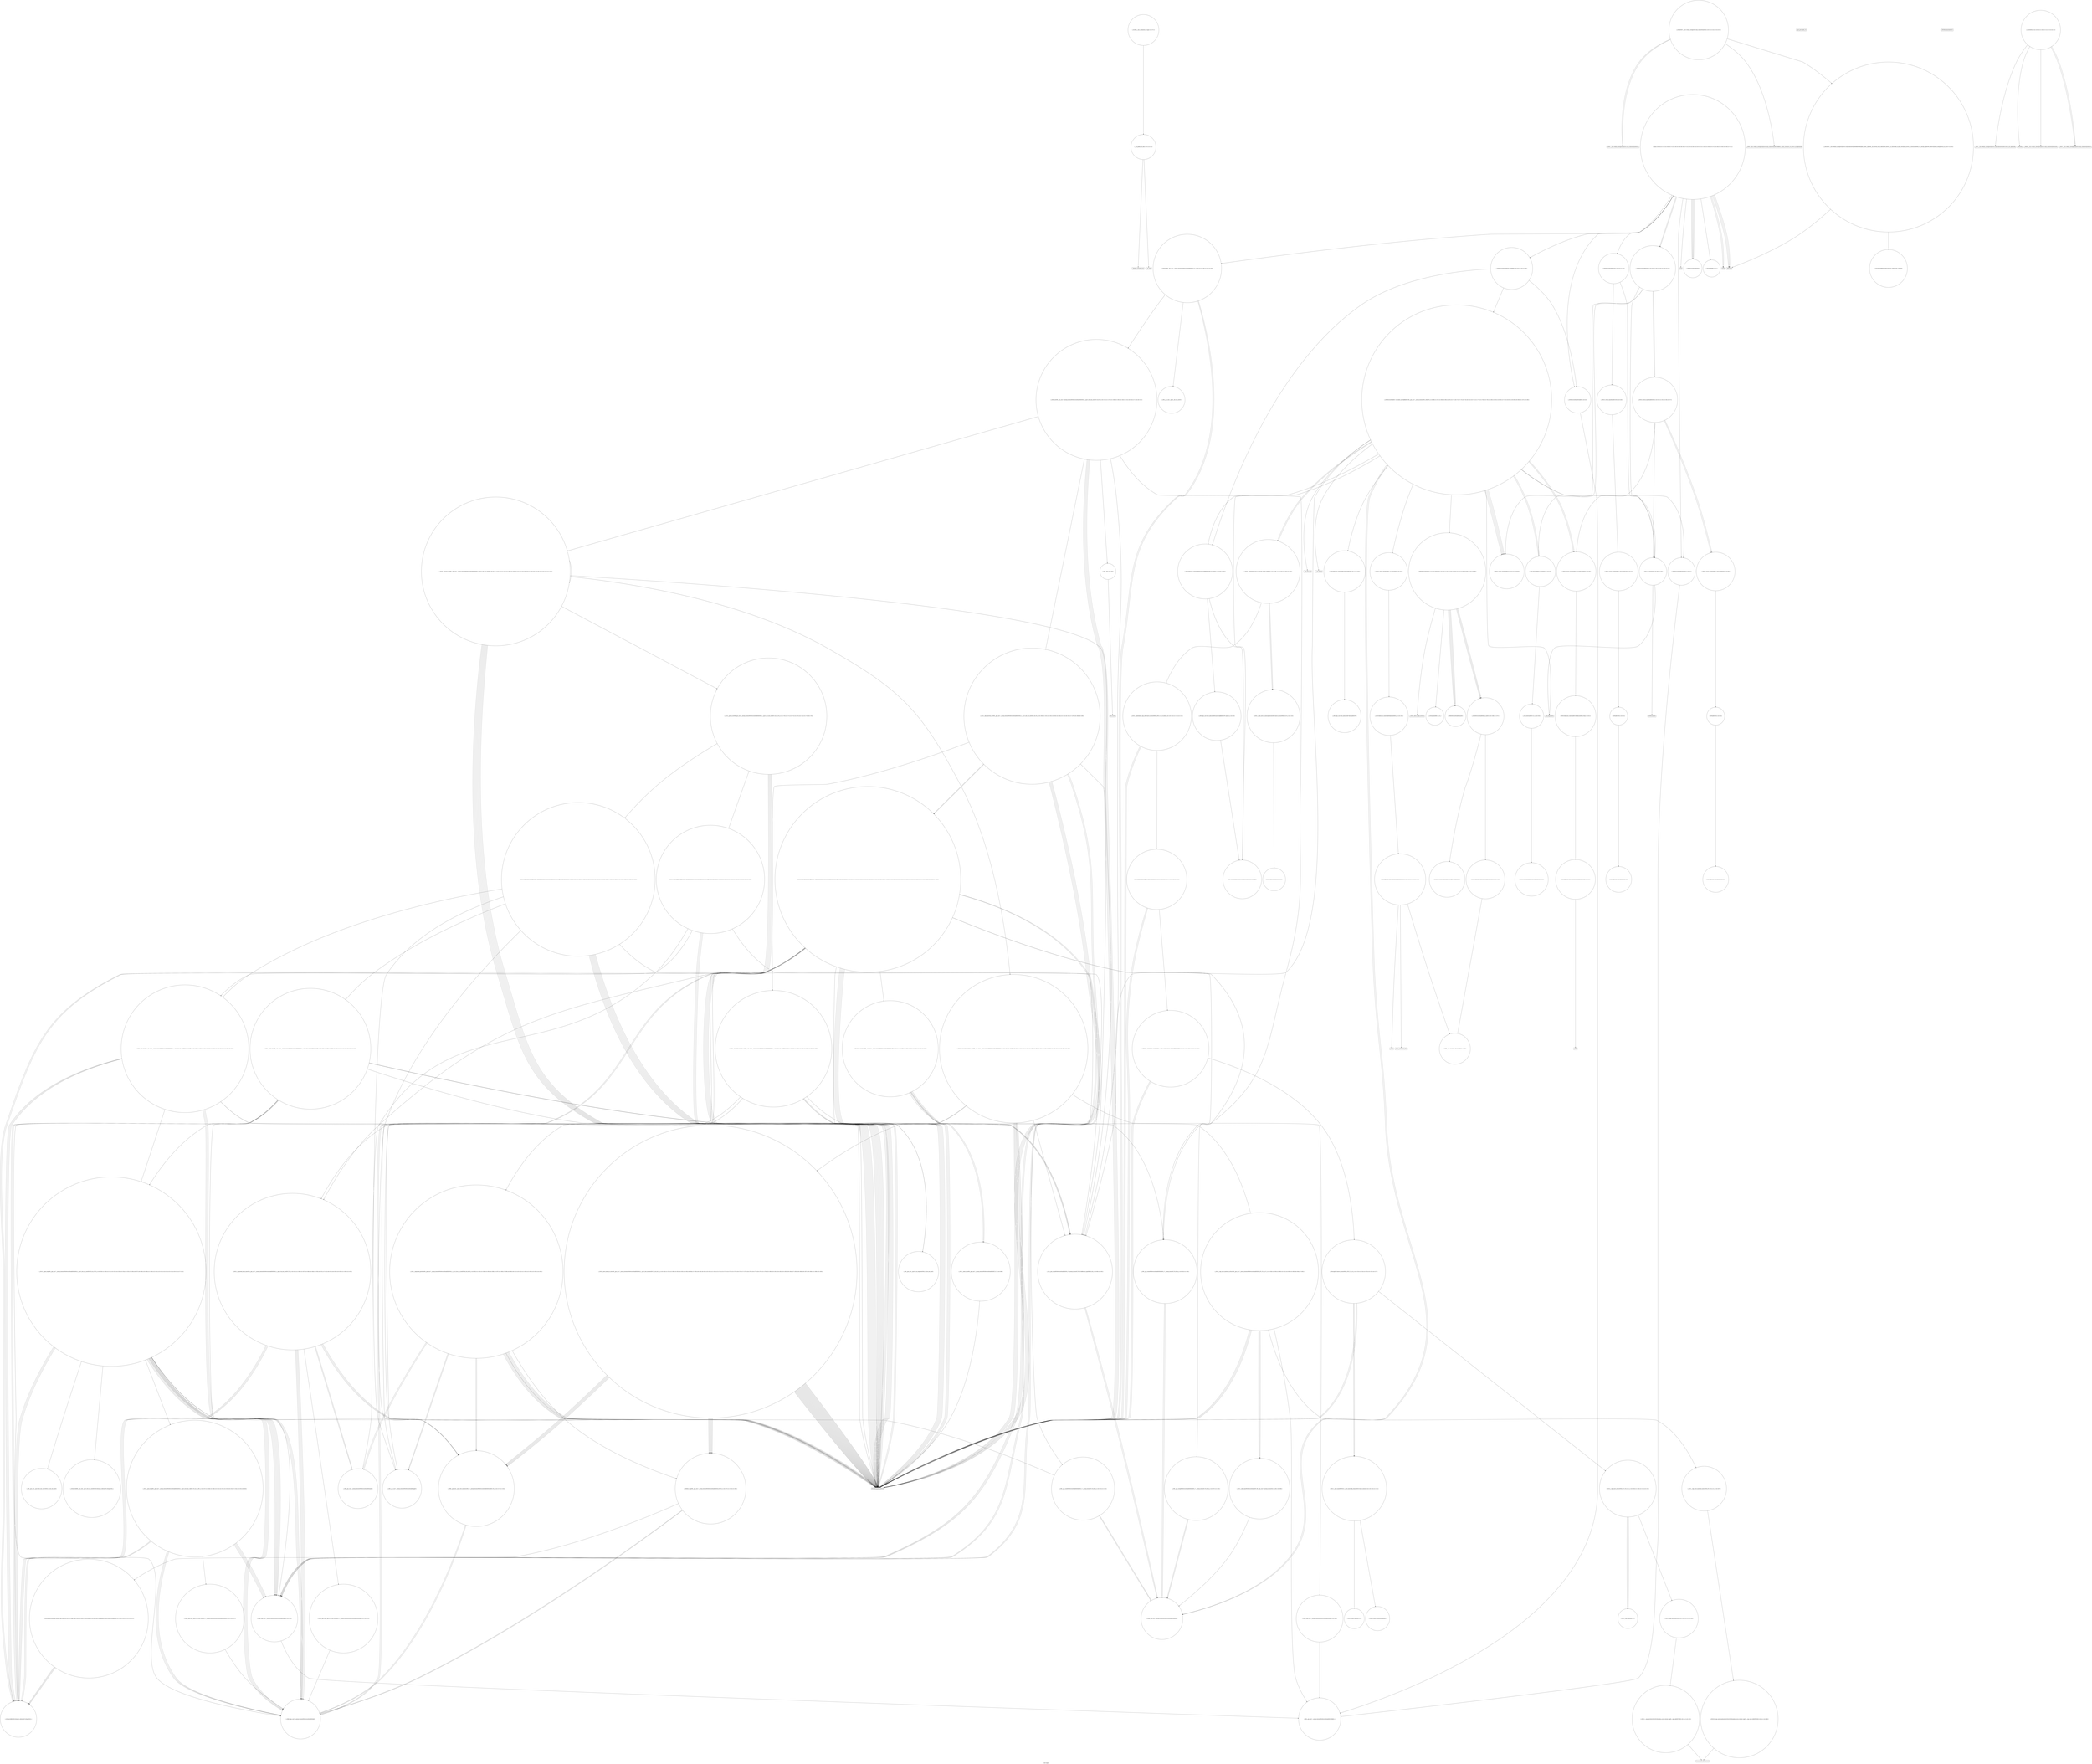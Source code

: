 digraph "Call Graph" {
	label="Call Graph";

	Node0x55b75fe30150 [shape=record,shape=circle,label="{__cxx_global_var_init|{<s0>1|<s1>2}}"];
	Node0x55b75fe30150:s0 -> Node0x55b75fe301d0[color=black];
	Node0x55b75fe30150:s1 -> Node0x55b7601ac0b0[color=black];
	Node0x55b7601afc50 [shape=record,shape=circle,label="{_ZSt4__lgl|{<s0>159}}"];
	Node0x55b7601afc50:s0 -> Node0x55b7601ae0b0[color=black];
	Node0x55b7601ac2b0 [shape=record,shape=Mrecord,label="{__gxx_personality_v0}"];
	Node0x55b7601ad7b0 [shape=record,shape=circle,label="{_ZN9__gnu_cxxltIPiSt6vectorIiSaIiEEEEbRKNS_17__normal_iteratorIT_T0_EESA_|{<s0>215|<s1>216}}"];
	Node0x55b7601ad7b0:s0 -> Node0x55b7601aea50[color=black];
	Node0x55b7601ad7b0:s1 -> Node0x55b7601aea50[color=black];
	Node0x55b7601ac630 [shape=record,shape=circle,label="{main|{<s0>14|<s1>15|<s2>16|<s3>17|<s4>18|<s5>19|<s6>20|<s7>21|<s8>22|<s9>23|<s10>24|<s11>25|<s12>26|<s13>27|<s14>28|<s15>29|<s16>30|<s17>31}}"];
	Node0x55b7601ac630:s0 -> Node0x55b7601ac6b0[color=black];
	Node0x55b7601ac630:s1 -> Node0x55b7601ac6b0[color=black];
	Node0x55b7601ac630:s2 -> Node0x55b7601ac6b0[color=black];
	Node0x55b7601ac630:s3 -> Node0x55b7601ac730[color=black];
	Node0x55b7601ac630:s4 -> Node0x55b7601ac7b0[color=black];
	Node0x55b7601ac630:s5 -> Node0x55b7601ac830[color=black];
	Node0x55b7601ac630:s6 -> Node0x55b7601acbb0[color=black];
	Node0x55b7601ac630:s7 -> Node0x55b7601ac930[color=black];
	Node0x55b7601ac630:s8 -> Node0x55b7601ac9b0[color=black];
	Node0x55b7601ac630:s9 -> Node0x55b7601ac8b0[color=black];
	Node0x55b7601ac630:s10 -> Node0x55b7601aca30[color=black];
	Node0x55b7601ac630:s11 -> Node0x55b7601aca30[color=black];
	Node0x55b7601ac630:s12 -> Node0x55b7601aca30[color=black];
	Node0x55b7601ac630:s13 -> Node0x55b7601aca30[color=black];
	Node0x55b7601ac630:s14 -> Node0x55b7601acab0[color=black];
	Node0x55b7601ac630:s15 -> Node0x55b7601acb30[color=black];
	Node0x55b7601ac630:s16 -> Node0x55b7601acb30[color=black];
	Node0x55b7601ac630:s17 -> Node0x55b7601acbb0[color=black];
	Node0x55b7601adb30 [shape=record,shape=circle,label="{_ZSt13__adjust_heapIN9__gnu_cxx17__normal_iteratorIPiSt6vectorIiSaIiEEEEliNS0_5__ops15_Iter_less_iterEEvT_T0_SA_T1_T2_|{<s0>229|<s1>230|<s2>231|<s3>232|<s4>233|<s5>234|<s6>235|<s7>236|<s8>237|<s9>238|<s10>239|<s11>240|<s12>241|<s13>242|<s14>243|<s15>244|<s16>245|<s17>246}}"];
	Node0x55b7601adb30:s0 -> Node0x55b7601ada30[color=black];
	Node0x55b7601adb30:s1 -> Node0x55b7601ada30[color=black];
	Node0x55b7601adb30:s2 -> Node0x55b7601ad830[color=black];
	Node0x55b7601adb30:s3 -> Node0x55b7601ada30[color=black];
	Node0x55b7601adb30:s4 -> Node0x55b7601adab0[color=black];
	Node0x55b7601adb30:s5 -> Node0x55b7601ad9b0[color=black];
	Node0x55b7601adb30:s6 -> Node0x55b7601ada30[color=black];
	Node0x55b7601adb30:s7 -> Node0x55b7601adab0[color=black];
	Node0x55b7601adb30:s8 -> Node0x55b7601ada30[color=black];
	Node0x55b7601adb30:s9 -> Node0x55b7601adab0[color=black];
	Node0x55b7601adb30:s10 -> Node0x55b7601ad9b0[color=black];
	Node0x55b7601adb30:s11 -> Node0x55b7601ada30[color=black];
	Node0x55b7601adb30:s12 -> Node0x55b7601adab0[color=black];
	Node0x55b7601adb30:s13 -> Node0x55b7601adbb0[color=black];
	Node0x55b7601adb30:s14 -> Node0x55b7601adc30[color=black];
	Node0x55b7601adb30:s15 -> Node0x55b7601af350[color=black];
	Node0x55b7601adb30:s16 -> Node0x55b7601ad9b0[color=black];
	Node0x55b7601adb30:s17 -> Node0x55b7601adcb0[color=black];
	Node0x55b7601ac9b0 [shape=record,shape=circle,label="{_ZNSt6vectorIiSaIiEE3endEv|{<s0>42}}"];
	Node0x55b7601ac9b0:s0 -> Node0x55b7601af9d0[color=black];
	Node0x55b7601adeb0 [shape=record,shape=circle,label="{_ZNK9__gnu_cxx17__normal_iteratorIPiSt6vectorIiSaIiEEEmiEl|{<s0>291}}"];
	Node0x55b7601adeb0:s0 -> Node0x55b7601af9d0[color=black];
	Node0x55b7601acd30 [shape=record,shape=circle,label="{__clang_call_terminate|{<s0>49|<s1>50}}"];
	Node0x55b7601acd30:s0 -> Node0x55b7601acdb0[color=black];
	Node0x55b7601acd30:s1 -> Node0x55b7601ace30[color=black];
	Node0x55b7601ae230 [shape=record,shape=circle,label="{_ZN9__gnu_cxxeqIPiSt6vectorIiSaIiEEEEbRKNS_17__normal_iteratorIT_T0_EESA_|{<s0>337|<s1>338}}"];
	Node0x55b7601ae230:s0 -> Node0x55b7601aea50[color=black];
	Node0x55b7601ae230:s1 -> Node0x55b7601aea50[color=black];
	Node0x55b7601ad0b0 [shape=record,shape=circle,label="{_ZNSt12_Vector_baseIiSaIiEE19_M_get_Tp_allocatorEv}"];
	Node0x55b7601ae5b0 [shape=record,shape=circle,label="{_ZSt12__niter_baseIPiSt6vectorIiSaIiEEET_N9__gnu_cxx17__normal_iteratorIS4_T0_EE|{<s0>368}}"];
	Node0x55b7601ae5b0:s0 -> Node0x55b7601aea50[color=black];
	Node0x55b7601ad430 [shape=record,shape=circle,label="{_ZN9__gnu_cxx13new_allocatorIiE10deallocateEPim|{<s0>62}}"];
	Node0x55b7601ad430:s0 -> Node0x55b7601ad4b0[color=black];
	Node0x55b7601ae7d0 [shape=record,shape=circle,label="{_ZSt7forwardIRKiEOT_RNSt16remove_referenceIS2_E4typeE}"];
	Node0x55b7601aeb50 [shape=record,shape=Mrecord,label="{__cxa_rethrow}"];
	Node0x55b7601aeed0 [shape=record,shape=circle,label="{_ZNKSt12_Vector_baseIiSaIiEE19_M_get_Tp_allocatorEv}"];
	Node0x55b7601af250 [shape=record,shape=circle,label="{_ZSt32__make_move_if_noexcept_iteratorIiSt13move_iteratorIPiEET0_PT_|{<s0>116}}"];
	Node0x55b7601af250:s0 -> Node0x55b7601af8d0[color=black];
	Node0x55b7601af5d0 [shape=record,shape=circle,label="{_ZSt13__copy_move_aILb1EPiS0_ET1_T0_S2_S1_|{<s0>134}}"];
	Node0x55b7601af5d0:s0 -> Node0x55b7601af6d0[color=black];
	Node0x55b7601af950 [shape=record,shape=circle,label="{_ZN9__gnu_cxx13new_allocatorIiE7destroyIiEEvPT_}"];
	Node0x55b75fe301d0 [shape=record,shape=Mrecord,label="{_ZNSt8ios_base4InitC1Ev}"];
	Node0x55b7601afcd0 [shape=record,shape=circle,label="{_ZSt22__final_insertion_sortIN9__gnu_cxx17__normal_iteratorIPiSt6vectorIiSaIiEEEENS0_5__ops15_Iter_less_iterEEvT_S9_T0_|{<s0>160|<s1>161|<s2>162|<s3>163|<s4>164|<s5>165|<s6>166|<s7>167|<s8>168|<s9>169}}"];
	Node0x55b7601afcd0:s0 -> Node0x55b7601ae8d0[color=black];
	Node0x55b7601afcd0:s1 -> Node0x55b7601af350[color=black];
	Node0x55b7601afcd0:s2 -> Node0x55b7601ada30[color=black];
	Node0x55b7601afcd0:s3 -> Node0x55b7601ae130[color=black];
	Node0x55b7601afcd0:s4 -> Node0x55b7601ada30[color=black];
	Node0x55b7601afcd0:s5 -> Node0x55b7601af350[color=black];
	Node0x55b7601afcd0:s6 -> Node0x55b7601ae1b0[color=black];
	Node0x55b7601afcd0:s7 -> Node0x55b7601af350[color=black];
	Node0x55b7601afcd0:s8 -> Node0x55b7601af350[color=black];
	Node0x55b7601afcd0:s9 -> Node0x55b7601ae130[color=black];
	Node0x55b7601ac330 [shape=record,shape=Mrecord,label="{_ZNSt7__cxx1119basic_istringstreamIcSt11char_traitsIcESaIcEED1Ev}"];
	Node0x55b7601ad830 [shape=record,shape=circle,label="{_ZNK9__gnu_cxx5__ops15_Iter_less_iterclINS_17__normal_iteratorIPiSt6vectorIiSaIiEEEES8_EEbT_T0_|{<s0>217|<s1>218}}"];
	Node0x55b7601ad830:s0 -> Node0x55b7601adab0[color=black];
	Node0x55b7601ad830:s1 -> Node0x55b7601adab0[color=black];
	Node0x55b7601ac6b0 [shape=record,shape=Mrecord,label="{_ZNSirsERi}"];
	Node0x55b7601adbb0 [shape=record,shape=circle,label="{_ZSt4moveIRN9__gnu_cxx5__ops15_Iter_less_iterEEONSt16remove_referenceIT_E4typeEOS5_}"];
	Node0x55b7601aca30 [shape=record,shape=circle,label="{_ZNSt6vectorIiSaIiEEixEm}"];
	Node0x55b7601adf30 [shape=record,shape=circle,label="{_ZSt21__unguarded_partitionIN9__gnu_cxx17__normal_iteratorIPiSt6vectorIiSaIiEEEENS0_5__ops15_Iter_less_iterEET_S9_S9_S9_T0_|{<s0>292|<s1>293|<s2>294|<s3>295|<s4>296|<s5>297|<s6>298|<s7>299|<s8>300|<s9>301|<s10>302|<s11>303|<s12>304|<s13>305|<s14>306}}"];
	Node0x55b7601adf30:s0 -> Node0x55b7601af350[color=black];
	Node0x55b7601adf30:s1 -> Node0x55b7601af350[color=black];
	Node0x55b7601adf30:s2 -> Node0x55b7601ad830[color=black];
	Node0x55b7601adf30:s3 -> Node0x55b7601ad930[color=black];
	Node0x55b7601adf30:s4 -> Node0x55b7601addb0[color=black];
	Node0x55b7601adf30:s5 -> Node0x55b7601af350[color=black];
	Node0x55b7601adf30:s6 -> Node0x55b7601af350[color=black];
	Node0x55b7601adf30:s7 -> Node0x55b7601ad830[color=black];
	Node0x55b7601adf30:s8 -> Node0x55b7601addb0[color=black];
	Node0x55b7601adf30:s9 -> Node0x55b7601ad7b0[color=black];
	Node0x55b7601adf30:s10 -> Node0x55b7601af350[color=black];
	Node0x55b7601adf30:s11 -> Node0x55b7601af350[color=black];
	Node0x55b7601adf30:s12 -> Node0x55b7601af350[color=black];
	Node0x55b7601adf30:s13 -> Node0x55b7601adfb0[color=black];
	Node0x55b7601adf30:s14 -> Node0x55b7601ad930[color=black];
	Node0x55b7601acdb0 [shape=record,shape=Mrecord,label="{__cxa_begin_catch}"];
	Node0x55b7601ae2b0 [shape=record,shape=circle,label="{_ZSt13move_backwardIN9__gnu_cxx17__normal_iteratorIPiSt6vectorIiSaIiEEEES6_ET0_T_S8_S7_|{<s0>339|<s1>340|<s2>341|<s3>342|<s4>343|<s5>344}}"];
	Node0x55b7601ae2b0:s0 -> Node0x55b7601af350[color=black];
	Node0x55b7601ae2b0:s1 -> Node0x55b7601ae4b0[color=black];
	Node0x55b7601ae2b0:s2 -> Node0x55b7601af350[color=black];
	Node0x55b7601ae2b0:s3 -> Node0x55b7601ae4b0[color=black];
	Node0x55b7601ae2b0:s4 -> Node0x55b7601af350[color=black];
	Node0x55b7601ae2b0:s5 -> Node0x55b7601ae430[color=black];
	Node0x55b7601ad130 [shape=record,shape=circle,label="{_ZNSt12_Vector_baseIiSaIiEED2Ev|{<s0>54|<s1>55|<s2>56|<s3>57}}"];
	Node0x55b7601ad130:s0 -> Node0x55b7601ad2b0[color=black];
	Node0x55b7601ad130:s1 -> Node0x55b7601ad330[color=black];
	Node0x55b7601ad130:s2 -> Node0x55b7601ad330[color=black];
	Node0x55b7601ad130:s3 -> Node0x55b7601acd30[color=black];
	Node0x55b7601ae630 [shape=record,shape=circle,label="{_ZNSt20__copy_move_backwardILb1ELb1ESt26random_access_iterator_tagE13__copy_move_bIiEEPT_PKS3_S6_S4_|{<s0>369}}"];
	Node0x55b7601ae630:s0 -> Node0x55b7601af750[color=black];
	Node0x55b7601ad4b0 [shape=record,shape=Mrecord,label="{_ZdlPv}"];
	Node0x55b7601ae850 [shape=record,shape=circle,label="{_ZNKSt6vectorIiSaIiEE12_M_check_lenEmPKc|{<s0>90|<s1>91|<s2>92|<s3>93|<s4>94|<s5>95|<s6>96|<s7>97|<s8>98}}"];
	Node0x55b7601ae850:s0 -> Node0x55b7601aec50[color=black];
	Node0x55b7601ae850:s1 -> Node0x55b7601aecd0[color=black];
	Node0x55b7601ae850:s2 -> Node0x55b7601aed50[color=black];
	Node0x55b7601ae850:s3 -> Node0x55b7601aecd0[color=black];
	Node0x55b7601ae850:s4 -> Node0x55b7601aecd0[color=black];
	Node0x55b7601ae850:s5 -> Node0x55b7601aedd0[color=black];
	Node0x55b7601ae850:s6 -> Node0x55b7601aecd0[color=black];
	Node0x55b7601ae850:s7 -> Node0x55b7601aec50[color=black];
	Node0x55b7601ae850:s8 -> Node0x55b7601aec50[color=black];
	Node0x55b7601aebd0 [shape=record,shape=Mrecord,label="{__cxa_end_catch}"];
	Node0x55b7601aef50 [shape=record,shape=circle,label="{_ZNK9__gnu_cxx13new_allocatorIiE8max_sizeEv}"];
	Node0x55b7601af2d0 [shape=record,shape=circle,label="{_ZSt18uninitialized_copyISt13move_iteratorIPiES1_ET0_T_S4_S3_|{<s0>117|<s1>118|<s2>119}}"];
	Node0x55b7601af2d0:s0 -> Node0x55b7601af350[color=black];
	Node0x55b7601af2d0:s1 -> Node0x55b7601af350[color=black];
	Node0x55b7601af2d0:s2 -> Node0x55b7601af3d0[color=black];
	Node0x55b7601af650 [shape=record,shape=circle,label="{_ZSt12__niter_baseIPiET_S1_}"];
	Node0x55b7601af9d0 [shape=record,shape=circle,label="{_ZN9__gnu_cxx17__normal_iteratorIPiSt6vectorIiSaIiEEEC2ERKS1_}"];
	Node0x55b7601ac030 [shape=record,shape=Mrecord,label="{_ZNSt8ios_base4InitD1Ev}"];
	Node0x55b7601afd50 [shape=record,shape=circle,label="{_ZSt14__partial_sortIN9__gnu_cxx17__normal_iteratorIPiSt6vectorIiSaIiEEEENS0_5__ops15_Iter_less_iterEEvT_S9_S9_T0_|{<s0>170|<s1>171|<s2>172|<s3>173|<s4>174|<s5>175|<s6>176}}"];
	Node0x55b7601afd50:s0 -> Node0x55b7601af350[color=black];
	Node0x55b7601afd50:s1 -> Node0x55b7601af350[color=black];
	Node0x55b7601afd50:s2 -> Node0x55b7601af350[color=black];
	Node0x55b7601afd50:s3 -> Node0x55b7601afe50[color=black];
	Node0x55b7601afd50:s4 -> Node0x55b7601af350[color=black];
	Node0x55b7601afd50:s5 -> Node0x55b7601af350[color=black];
	Node0x55b7601afd50:s6 -> Node0x55b7601afed0[color=black];
	Node0x55b7601ac3b0 [shape=record,shape=circle,label="{_Z5toStrB5cxx11i|{<s0>9|<s1>10|<s2>11|<s3>12|<s4>13}}"];
	Node0x55b7601ac3b0:s0 -> Node0x55b7601ac430[color=black];
	Node0x55b7601ac3b0:s1 -> Node0x55b7601ac4b0[color=black];
	Node0x55b7601ac3b0:s2 -> Node0x55b7601ac530[color=black];
	Node0x55b7601ac3b0:s3 -> Node0x55b7601ac5b0[color=black];
	Node0x55b7601ac3b0:s4 -> Node0x55b7601ac5b0[color=black];
	Node0x55b7601ad8b0 [shape=record,shape=circle,label="{_ZSt10__pop_heapIN9__gnu_cxx17__normal_iteratorIPiSt6vectorIiSaIiEEEENS0_5__ops15_Iter_less_iterEEvT_S9_S9_RT0_|{<s0>219|<s1>220|<s2>221|<s3>222|<s4>223|<s5>224|<s6>225|<s7>226|<s8>227}}"];
	Node0x55b7601ad8b0:s0 -> Node0x55b7601adab0[color=black];
	Node0x55b7601ad8b0:s1 -> Node0x55b7601ad9b0[color=black];
	Node0x55b7601ad8b0:s2 -> Node0x55b7601adab0[color=black];
	Node0x55b7601ad8b0:s3 -> Node0x55b7601ad9b0[color=black];
	Node0x55b7601ad8b0:s4 -> Node0x55b7601adab0[color=black];
	Node0x55b7601ad8b0:s5 -> Node0x55b7601af350[color=black];
	Node0x55b7601ad8b0:s6 -> Node0x55b7601ae8d0[color=black];
	Node0x55b7601ad8b0:s7 -> Node0x55b7601ad9b0[color=black];
	Node0x55b7601ad8b0:s8 -> Node0x55b7601adb30[color=black];
	Node0x55b7601ac730 [shape=record,shape=circle,label="{_ZNSt6vectorIiSaIiEEC2Ev|{<s0>32|<s1>33}}"];
	Node0x55b7601ac730:s0 -> Node0x55b7601accb0[color=black];
	Node0x55b7601ac730:s1 -> Node0x55b7601acd30[color=black];
	Node0x55b7601adc30 [shape=record,shape=circle,label="{_ZN9__gnu_cxx5__ops14_Iter_less_valC2ENS0_15_Iter_less_iterE}"];
	Node0x55b7601acab0 [shape=record,shape=circle,label="{_ZSt3minIiERKT_S2_S2_}"];
	Node0x55b7601adfb0 [shape=record,shape=circle,label="{_ZSt9iter_swapIN9__gnu_cxx17__normal_iteratorIPiSt6vectorIiSaIiEEEES6_EvT_T0_|{<s0>307|<s1>308|<s2>309}}"];
	Node0x55b7601adfb0:s0 -> Node0x55b7601adab0[color=black];
	Node0x55b7601adfb0:s1 -> Node0x55b7601adab0[color=black];
	Node0x55b7601adfb0:s2 -> Node0x55b7601ae030[color=black];
	Node0x55b7601ace30 [shape=record,shape=Mrecord,label="{_ZSt9terminatev}"];
	Node0x55b7601ae330 [shape=record,shape=circle,label="{_ZSt25__unguarded_linear_insertIN9__gnu_cxx17__normal_iteratorIPiSt6vectorIiSaIiEEEENS0_5__ops14_Val_less_iterEEvT_T0_|{<s0>345|<s1>346|<s2>347|<s3>348|<s4>349|<s5>350|<s6>351|<s7>352|<s8>353|<s9>354|<s10>355|<s11>356|<s12>357}}"];
	Node0x55b7601ae330:s0 -> Node0x55b7601adab0[color=black];
	Node0x55b7601ae330:s1 -> Node0x55b7601ad9b0[color=black];
	Node0x55b7601ae330:s2 -> Node0x55b7601af350[color=black];
	Node0x55b7601ae330:s3 -> Node0x55b7601addb0[color=black];
	Node0x55b7601ae330:s4 -> Node0x55b7601af350[color=black];
	Node0x55b7601ae330:s5 -> Node0x55b7601ae6b0[color=black];
	Node0x55b7601ae330:s6 -> Node0x55b7601adab0[color=black];
	Node0x55b7601ae330:s7 -> Node0x55b7601ad9b0[color=black];
	Node0x55b7601ae330:s8 -> Node0x55b7601adab0[color=black];
	Node0x55b7601ae330:s9 -> Node0x55b7601af350[color=black];
	Node0x55b7601ae330:s10 -> Node0x55b7601addb0[color=black];
	Node0x55b7601ae330:s11 -> Node0x55b7601ad9b0[color=black];
	Node0x55b7601ae330:s12 -> Node0x55b7601adab0[color=black];
	Node0x55b7601ad1b0 [shape=record,shape=circle,label="{_ZSt8_DestroyIPiEvT_S1_|{<s0>58}}"];
	Node0x55b7601ad1b0:s0 -> Node0x55b7601ad230[color=black];
	Node0x55b7601ae6b0 [shape=record,shape=circle,label="{_ZNK9__gnu_cxx5__ops14_Val_less_iterclIiNS_17__normal_iteratorIPiSt6vectorIiSaIiEEEEEEbRT_T0_|{<s0>370}}"];
	Node0x55b7601ae6b0:s0 -> Node0x55b7601adab0[color=black];
	Node0x55b7601ad530 [shape=record,shape=circle,label="{_ZNSaIiED2Ev|{<s0>63}}"];
	Node0x55b7601ad530:s0 -> Node0x55b7601ad5b0[color=black];
	Node0x55b7601ae8d0 [shape=record,shape=circle,label="{_ZN9__gnu_cxxmiIPiSt6vectorIiSaIiEEEENS_17__normal_iteratorIT_T0_E15difference_typeERKS8_SB_|{<s0>99|<s1>100}}"];
	Node0x55b7601ae8d0:s0 -> Node0x55b7601aea50[color=black];
	Node0x55b7601ae8d0:s1 -> Node0x55b7601aea50[color=black];
	Node0x55b7601aec50 [shape=record,shape=circle,label="{_ZNKSt6vectorIiSaIiEE8max_sizeEv|{<s0>106|<s1>107}}"];
	Node0x55b7601aec50:s0 -> Node0x55b7601aeed0[color=black];
	Node0x55b7601aec50:s1 -> Node0x55b7601aee50[color=black];
	Node0x55b7601aefd0 [shape=record,shape=circle,label="{_ZNSt16allocator_traitsISaIiEE8allocateERS0_m|{<s0>109}}"];
	Node0x55b7601aefd0:s0 -> Node0x55b7601af050[color=black];
	Node0x55b7601af350 [shape=record,shape=Mrecord,label="{llvm.memcpy.p0i8.p0i8.i64}"];
	Node0x55b7601af6d0 [shape=record,shape=circle,label="{_ZNSt11__copy_moveILb1ELb1ESt26random_access_iterator_tagE8__copy_mIiEEPT_PKS3_S6_S4_|{<s0>135}}"];
	Node0x55b7601af6d0:s0 -> Node0x55b7601af750[color=black];
	Node0x55b7601afa50 [shape=record,shape=circle,label="{_ZSt6__sortIN9__gnu_cxx17__normal_iteratorIPiSt6vectorIiSaIiEEEENS0_5__ops15_Iter_less_iterEEvT_S9_T0_|{<s0>136|<s1>137|<s2>138|<s3>139|<s4>140|<s5>141|<s6>142|<s7>143|<s8>144}}"];
	Node0x55b7601afa50:s0 -> Node0x55b7601afb50[color=black];
	Node0x55b7601afa50:s1 -> Node0x55b7601af350[color=black];
	Node0x55b7601afa50:s2 -> Node0x55b7601af350[color=black];
	Node0x55b7601afa50:s3 -> Node0x55b7601ae8d0[color=black];
	Node0x55b7601afa50:s4 -> Node0x55b7601afc50[color=black];
	Node0x55b7601afa50:s5 -> Node0x55b7601afbd0[color=black];
	Node0x55b7601afa50:s6 -> Node0x55b7601af350[color=black];
	Node0x55b7601afa50:s7 -> Node0x55b7601af350[color=black];
	Node0x55b7601afa50:s8 -> Node0x55b7601afcd0[color=black];
	Node0x55b7601ac0b0 [shape=record,shape=Mrecord,label="{__cxa_atexit}"];
	Node0x55b7601afdd0 [shape=record,shape=circle,label="{_ZSt27__unguarded_partition_pivotIN9__gnu_cxx17__normal_iteratorIPiSt6vectorIiSaIiEEEENS0_5__ops15_Iter_less_iterEET_S9_S9_T0_|{<s0>177|<s1>178|<s2>179|<s3>180|<s4>181|<s5>182|<s6>183|<s7>184|<s8>185|<s9>186|<s10>187}}"];
	Node0x55b7601afdd0:s0 -> Node0x55b7601ae8d0[color=black];
	Node0x55b7601afdd0:s1 -> Node0x55b7601ada30[color=black];
	Node0x55b7601afdd0:s2 -> Node0x55b7601af350[color=black];
	Node0x55b7601afdd0:s3 -> Node0x55b7601ada30[color=black];
	Node0x55b7601afdd0:s4 -> Node0x55b7601af350[color=black];
	Node0x55b7601afdd0:s5 -> Node0x55b7601adeb0[color=black];
	Node0x55b7601afdd0:s6 -> Node0x55b7601ade30[color=black];
	Node0x55b7601afdd0:s7 -> Node0x55b7601ada30[color=black];
	Node0x55b7601afdd0:s8 -> Node0x55b7601af350[color=black];
	Node0x55b7601afdd0:s9 -> Node0x55b7601af350[color=black];
	Node0x55b7601afdd0:s10 -> Node0x55b7601adf30[color=black];
	Node0x55b7601ac430 [shape=record,shape=Mrecord,label="{_ZNSt7__cxx1119basic_ostringstreamIcSt11char_traitsIcESaIcEEC1ESt13_Ios_Openmode}"];
	Node0x55b7601ad930 [shape=record,shape=circle,label="{_ZN9__gnu_cxx17__normal_iteratorIPiSt6vectorIiSaIiEEEppEv}"];
	Node0x55b7601ac7b0 [shape=record,shape=Mrecord,label="{scanf}"];
	Node0x55b7601adcb0 [shape=record,shape=circle,label="{_ZSt11__push_heapIN9__gnu_cxx17__normal_iteratorIPiSt6vectorIiSaIiEEEEliNS0_5__ops14_Iter_less_valEEvT_T0_SA_T1_RT2_|{<s0>247|<s1>248|<s2>249|<s3>250|<s4>251|<s5>252|<s6>253|<s7>254|<s8>255|<s9>256}}"];
	Node0x55b7601adcb0:s0 -> Node0x55b7601ada30[color=black];
	Node0x55b7601adcb0:s1 -> Node0x55b7601add30[color=black];
	Node0x55b7601adcb0:s2 -> Node0x55b7601ada30[color=black];
	Node0x55b7601adcb0:s3 -> Node0x55b7601adab0[color=black];
	Node0x55b7601adcb0:s4 -> Node0x55b7601ad9b0[color=black];
	Node0x55b7601adcb0:s5 -> Node0x55b7601ada30[color=black];
	Node0x55b7601adcb0:s6 -> Node0x55b7601adab0[color=black];
	Node0x55b7601adcb0:s7 -> Node0x55b7601ad9b0[color=black];
	Node0x55b7601adcb0:s8 -> Node0x55b7601ada30[color=black];
	Node0x55b7601adcb0:s9 -> Node0x55b7601adab0[color=black];
	Node0x55b7601acb30 [shape=record,shape=Mrecord,label="{printf}"];
	Node0x55b7601ae030 [shape=record,shape=circle,label="{_ZSt4swapIiENSt9enable_ifIXsr6__and_ISt6__not_ISt15__is_tuple_likeIT_EESt21is_move_constructibleIS3_ESt18is_move_assignableIS3_EEE5valueEvE4typeERS3_SC_|{<s0>310|<s1>311|<s2>312}}"];
	Node0x55b7601ae030:s0 -> Node0x55b7601ad9b0[color=black];
	Node0x55b7601ae030:s1 -> Node0x55b7601ad9b0[color=black];
	Node0x55b7601ae030:s2 -> Node0x55b7601ad9b0[color=black];
	Node0x55b7601aceb0 [shape=record,shape=circle,label="{_ZNSt12_Vector_baseIiSaIiEE12_Vector_implC2Ev|{<s0>51}}"];
	Node0x55b7601aceb0:s0 -> Node0x55b7601acf30[color=black];
	Node0x55b7601ae3b0 [shape=record,shape=circle,label="{_ZN9__gnu_cxx5__ops15__val_comp_iterENS0_15_Iter_less_iterE}"];
	Node0x55b7601ad230 [shape=record,shape=circle,label="{_ZNSt12_Destroy_auxILb1EE9__destroyIPiEEvT_S3_}"];
	Node0x55b7601b1f70 [shape=record,shape=circle,label="{_GLOBAL__sub_I_imbanoob_0_0.cpp|{<s0>371}}"];
	Node0x55b7601b1f70:s0 -> Node0x55b75fe30150[color=black];
	Node0x55b7601ad5b0 [shape=record,shape=circle,label="{_ZN9__gnu_cxx13new_allocatorIiED2Ev}"];
	Node0x55b7601ae950 [shape=record,shape=circle,label="{_ZNSt12_Vector_baseIiSaIiEE11_M_allocateEm|{<s0>101}}"];
	Node0x55b7601ae950:s0 -> Node0x55b7601aefd0[color=black];
	Node0x55b7601aecd0 [shape=record,shape=circle,label="{_ZNKSt6vectorIiSaIiEE4sizeEv}"];
	Node0x55b7601af050 [shape=record,shape=circle,label="{_ZN9__gnu_cxx13new_allocatorIiE8allocateEmPKv|{<s0>110|<s1>111|<s2>112}}"];
	Node0x55b7601af050:s0 -> Node0x55b7601aef50[color=black];
	Node0x55b7601af050:s1 -> Node0x55b7601af0d0[color=black];
	Node0x55b7601af050:s2 -> Node0x55b7601af150[color=black];
	Node0x55b7601af3d0 [shape=record,shape=circle,label="{_ZNSt20__uninitialized_copyILb1EE13__uninit_copyISt13move_iteratorIPiES3_EET0_T_S6_S5_|{<s0>120|<s1>121|<s2>122}}"];
	Node0x55b7601af3d0:s0 -> Node0x55b7601af350[color=black];
	Node0x55b7601af3d0:s1 -> Node0x55b7601af350[color=black];
	Node0x55b7601af3d0:s2 -> Node0x55b7601af450[color=black];
	Node0x55b7601af750 [shape=record,shape=Mrecord,label="{llvm.memmove.p0i8.p0i8.i64}"];
	Node0x55b7601afad0 [shape=record,shape=circle,label="{_ZN9__gnu_cxx5__ops16__iter_less_iterEv}"];
	Node0x55b7601ac130 [shape=record,shape=circle,label="{_Z5toIntNSt7__cxx1112basic_stringIcSt11char_traitsIcESaIcEEE|{<s0>3|<s1>4|<s2>5|<s3>6}}"];
	Node0x55b7601ac130:s0 -> Node0x55b7601ac230[color=black];
	Node0x55b7601ac130:s1 -> Node0x55b7601ac1b0[color=black];
	Node0x55b7601ac130:s2 -> Node0x55b7601ac330[color=black];
	Node0x55b7601ac130:s3 -> Node0x55b7601ac330[color=black];
	Node0x55b7601afe50 [shape=record,shape=circle,label="{_ZSt13__heap_selectIN9__gnu_cxx17__normal_iteratorIPiSt6vectorIiSaIiEEEENS0_5__ops15_Iter_less_iterEEvT_S9_S9_T0_|{<s0>188|<s1>189|<s2>190|<s3>191|<s4>192|<s5>193|<s6>194|<s7>195|<s8>196|<s9>197|<s10>198|<s11>199|<s12>200}}"];
	Node0x55b7601afe50:s0 -> Node0x55b7601af350[color=black];
	Node0x55b7601afe50:s1 -> Node0x55b7601af350[color=black];
	Node0x55b7601afe50:s2 -> Node0x55b7601ad730[color=black];
	Node0x55b7601afe50:s3 -> Node0x55b7601af350[color=black];
	Node0x55b7601afe50:s4 -> Node0x55b7601ad7b0[color=black];
	Node0x55b7601afe50:s5 -> Node0x55b7601af350[color=black];
	Node0x55b7601afe50:s6 -> Node0x55b7601af350[color=black];
	Node0x55b7601afe50:s7 -> Node0x55b7601ad830[color=black];
	Node0x55b7601afe50:s8 -> Node0x55b7601af350[color=black];
	Node0x55b7601afe50:s9 -> Node0x55b7601af350[color=black];
	Node0x55b7601afe50:s10 -> Node0x55b7601af350[color=black];
	Node0x55b7601afe50:s11 -> Node0x55b7601ad8b0[color=black];
	Node0x55b7601afe50:s12 -> Node0x55b7601ad930[color=black];
	Node0x55b7601ac4b0 [shape=record,shape=Mrecord,label="{_ZNSolsEi}"];
	Node0x55b7601ad9b0 [shape=record,shape=circle,label="{_ZSt4moveIRiEONSt16remove_referenceIT_E4typeEOS2_}"];
	Node0x55b7601ac830 [shape=record,shape=circle,label="{_ZNSt6vectorIiSaIiEE9push_backERKi|{<s0>34|<s1>35|<s2>36}}"];
	Node0x55b7601ac830:s0 -> Node0x55b7601ad630[color=black];
	Node0x55b7601ac830:s1 -> Node0x55b7601ac9b0[color=black];
	Node0x55b7601ac830:s2 -> Node0x55b7601ad6b0[color=black];
	Node0x55b7601add30 [shape=record,shape=circle,label="{_ZNK9__gnu_cxx5__ops14_Iter_less_valclINS_17__normal_iteratorIPiSt6vectorIiSaIiEEEEiEEbT_RT0_|{<s0>257}}"];
	Node0x55b7601add30:s0 -> Node0x55b7601adab0[color=black];
	Node0x55b7601acbb0 [shape=record,shape=circle,label="{_ZNSt6vectorIiSaIiEED2Ev|{<s0>43|<s1>44|<s2>45|<s3>46|<s4>47}}"];
	Node0x55b7601acbb0:s0 -> Node0x55b7601ad0b0[color=black];
	Node0x55b7601acbb0:s1 -> Node0x55b7601ad030[color=black];
	Node0x55b7601acbb0:s2 -> Node0x55b7601ad130[color=black];
	Node0x55b7601acbb0:s3 -> Node0x55b7601ad130[color=black];
	Node0x55b7601acbb0:s4 -> Node0x55b7601acd30[color=black];
	Node0x55b7601ae0b0 [shape=record,shape=Mrecord,label="{llvm.ctlz.i64}"];
	Node0x55b7601acf30 [shape=record,shape=circle,label="{_ZNSaIiEC2Ev|{<s0>52}}"];
	Node0x55b7601acf30:s0 -> Node0x55b7601acfb0[color=black];
	Node0x55b7601ae430 [shape=record,shape=circle,label="{_ZSt23__copy_move_backward_a2ILb1EN9__gnu_cxx17__normal_iteratorIPiSt6vectorIiSaIiEEEES6_ET1_T0_S8_S7_|{<s0>358|<s1>359|<s2>360|<s3>361|<s4>362|<s5>363|<s6>364|<s7>365}}"];
	Node0x55b7601ae430:s0 -> Node0x55b7601af350[color=black];
	Node0x55b7601ae430:s1 -> Node0x55b7601ae5b0[color=black];
	Node0x55b7601ae430:s2 -> Node0x55b7601af350[color=black];
	Node0x55b7601ae430:s3 -> Node0x55b7601ae5b0[color=black];
	Node0x55b7601ae430:s4 -> Node0x55b7601af350[color=black];
	Node0x55b7601ae430:s5 -> Node0x55b7601ae5b0[color=black];
	Node0x55b7601ae430:s6 -> Node0x55b7601ae530[color=black];
	Node0x55b7601ae430:s7 -> Node0x55b7601af9d0[color=black];
	Node0x55b7601ad2b0 [shape=record,shape=circle,label="{_ZNSt12_Vector_baseIiSaIiEE13_M_deallocateEPim|{<s0>59}}"];
	Node0x55b7601ad2b0:s0 -> Node0x55b7601ad3b0[color=black];
	Node0x55b7601ad630 [shape=record,shape=circle,label="{_ZNSt16allocator_traitsISaIiEE9constructIiJRKiEEEvRS0_PT_DpOT0_|{<s0>64|<s1>65}}"];
	Node0x55b7601ad630:s0 -> Node0x55b7601ae7d0[color=black];
	Node0x55b7601ad630:s1 -> Node0x55b7601ae750[color=black];
	Node0x55b7601ae9d0 [shape=record,shape=circle,label="{_ZSt34__uninitialized_move_if_noexcept_aIPiS0_SaIiEET0_T_S3_S2_RT1_|{<s0>102|<s1>103|<s2>104}}"];
	Node0x55b7601ae9d0:s0 -> Node0x55b7601af250[color=black];
	Node0x55b7601ae9d0:s1 -> Node0x55b7601af250[color=black];
	Node0x55b7601ae9d0:s2 -> Node0x55b7601af1d0[color=black];
	Node0x55b7601aed50 [shape=record,shape=Mrecord,label="{_ZSt20__throw_length_errorPKc}"];
	Node0x55b7601af0d0 [shape=record,shape=Mrecord,label="{_ZSt17__throw_bad_allocv}"];
	Node0x55b7601af450 [shape=record,shape=circle,label="{_ZSt4copyISt13move_iteratorIPiES1_ET0_T_S4_S3_|{<s0>123|<s1>124|<s2>125|<s3>126|<s4>127}}"];
	Node0x55b7601af450:s0 -> Node0x55b7601af350[color=black];
	Node0x55b7601af450:s1 -> Node0x55b7601af550[color=black];
	Node0x55b7601af450:s2 -> Node0x55b7601af350[color=black];
	Node0x55b7601af450:s3 -> Node0x55b7601af550[color=black];
	Node0x55b7601af450:s4 -> Node0x55b7601af4d0[color=black];
	Node0x55b7601af7d0 [shape=record,shape=circle,label="{_ZSt12__miter_baseIPiET_S1_}"];
	Node0x55b7601afb50 [shape=record,shape=circle,label="{_ZN9__gnu_cxxneIPiSt6vectorIiSaIiEEEEbRKNS_17__normal_iteratorIT_T0_EESA_|{<s0>145|<s1>146}}"];
	Node0x55b7601afb50:s0 -> Node0x55b7601aea50[color=black];
	Node0x55b7601afb50:s1 -> Node0x55b7601aea50[color=black];
	Node0x55b7601ac1b0 [shape=record,shape=circle,label="{_ZStrsINSt7__cxx1119basic_istringstreamIcSt11char_traitsIcESaIcEEERiENSt9enable_ifIXsr6__and_ISt6__not_ISt19is_lvalue_referenceIT_EESt33__is_convertible_to_basic_istreamISA_ESt16__is_extractableINSE_14__istream_typeEOT0_vEEE5valueESG_E4typeEOSA_SI_|{<s0>7|<s1>8}}"];
	Node0x55b7601ac1b0:s0 -> Node0x55b7601acc30[color=black];
	Node0x55b7601ac1b0:s1 -> Node0x55b7601ac6b0[color=black];
	Node0x55b7601afed0 [shape=record,shape=circle,label="{_ZSt11__sort_heapIN9__gnu_cxx17__normal_iteratorIPiSt6vectorIiSaIiEEEENS0_5__ops15_Iter_less_iterEEvT_S9_RT0_|{<s0>201|<s1>202|<s2>203|<s3>204|<s4>205|<s5>206}}"];
	Node0x55b7601afed0:s0 -> Node0x55b7601ae8d0[color=black];
	Node0x55b7601afed0:s1 -> Node0x55b7601addb0[color=black];
	Node0x55b7601afed0:s2 -> Node0x55b7601af350[color=black];
	Node0x55b7601afed0:s3 -> Node0x55b7601af350[color=black];
	Node0x55b7601afed0:s4 -> Node0x55b7601af350[color=black];
	Node0x55b7601afed0:s5 -> Node0x55b7601ad8b0[color=black];
	Node0x55b7601ac530 [shape=record,shape=Mrecord,label="{_ZNKSt7__cxx1119basic_ostringstreamIcSt11char_traitsIcESaIcEE3strEv}"];
	Node0x55b7601ada30 [shape=record,shape=circle,label="{_ZNK9__gnu_cxx17__normal_iteratorIPiSt6vectorIiSaIiEEEplEl|{<s0>228}}"];
	Node0x55b7601ada30:s0 -> Node0x55b7601af9d0[color=black];
	Node0x55b7601ac8b0 [shape=record,shape=circle,label="{_ZSt4sortIN9__gnu_cxx17__normal_iteratorIPiSt6vectorIiSaIiEEEEEvT_S7_|{<s0>37|<s1>38|<s2>39|<s3>40}}"];
	Node0x55b7601ac8b0:s0 -> Node0x55b7601af350[color=black];
	Node0x55b7601ac8b0:s1 -> Node0x55b7601af350[color=black];
	Node0x55b7601ac8b0:s2 -> Node0x55b7601afad0[color=black];
	Node0x55b7601ac8b0:s3 -> Node0x55b7601afa50[color=black];
	Node0x55b7601addb0 [shape=record,shape=circle,label="{_ZN9__gnu_cxx17__normal_iteratorIPiSt6vectorIiSaIiEEEmmEv}"];
	Node0x55b7601acc30 [shape=record,shape=circle,label="{_ZSt7forwardIRiEOT_RNSt16remove_referenceIS1_E4typeE}"];
	Node0x55b7601ae130 [shape=record,shape=circle,label="{_ZSt16__insertion_sortIN9__gnu_cxx17__normal_iteratorIPiSt6vectorIiSaIiEEEENS0_5__ops15_Iter_less_iterEEvT_S9_T0_|{<s0>313|<s1>314|<s2>315|<s3>316|<s4>317|<s5>318|<s6>319|<s7>320|<s8>321|<s9>322|<s10>323|<s11>324|<s12>325|<s13>326|<s14>327|<s15>328|<s16>329|<s17>330}}"];
	Node0x55b7601ae130:s0 -> Node0x55b7601ae230[color=black];
	Node0x55b7601ae130:s1 -> Node0x55b7601ada30[color=black];
	Node0x55b7601ae130:s2 -> Node0x55b7601afb50[color=black];
	Node0x55b7601ae130:s3 -> Node0x55b7601af350[color=black];
	Node0x55b7601ae130:s4 -> Node0x55b7601af350[color=black];
	Node0x55b7601ae130:s5 -> Node0x55b7601ad830[color=black];
	Node0x55b7601ae130:s6 -> Node0x55b7601adab0[color=black];
	Node0x55b7601ae130:s7 -> Node0x55b7601ad9b0[color=black];
	Node0x55b7601ae130:s8 -> Node0x55b7601af350[color=black];
	Node0x55b7601ae130:s9 -> Node0x55b7601af350[color=black];
	Node0x55b7601ae130:s10 -> Node0x55b7601ada30[color=black];
	Node0x55b7601ae130:s11 -> Node0x55b7601ae2b0[color=black];
	Node0x55b7601ae130:s12 -> Node0x55b7601ad9b0[color=black];
	Node0x55b7601ae130:s13 -> Node0x55b7601adab0[color=black];
	Node0x55b7601ae130:s14 -> Node0x55b7601af350[color=black];
	Node0x55b7601ae130:s15 -> Node0x55b7601ae3b0[color=black];
	Node0x55b7601ae130:s16 -> Node0x55b7601ae330[color=black];
	Node0x55b7601ae130:s17 -> Node0x55b7601ad930[color=black];
	Node0x55b7601acfb0 [shape=record,shape=circle,label="{_ZN9__gnu_cxx13new_allocatorIiEC2Ev}"];
	Node0x55b7601ae4b0 [shape=record,shape=circle,label="{_ZSt12__miter_baseIN9__gnu_cxx17__normal_iteratorIPiSt6vectorIiSaIiEEEEET_S7_|{<s0>366}}"];
	Node0x55b7601ae4b0:s0 -> Node0x55b7601af350[color=black];
	Node0x55b7601ad330 [shape=record,shape=circle,label="{_ZNSt12_Vector_baseIiSaIiEE12_Vector_implD2Ev|{<s0>60}}"];
	Node0x55b7601ad330:s0 -> Node0x55b7601ad530[color=black];
	Node0x55b7601ad6b0 [shape=record,shape=circle,label="{_ZNSt6vectorIiSaIiEE17_M_realloc_insertIJRKiEEEvN9__gnu_cxx17__normal_iteratorIPiS1_EEDpOT_|{<s0>66|<s1>67|<s2>68|<s3>69|<s4>70|<s5>71|<s6>72|<s7>73|<s8>74|<s9>75|<s10>76|<s11>77|<s12>78|<s13>79|<s14>80|<s15>81|<s16>82|<s17>83|<s18>84|<s19>85|<s20>86|<s21>87|<s22>88}}"];
	Node0x55b7601ad6b0:s0 -> Node0x55b7601ae850[color=black];
	Node0x55b7601ad6b0:s1 -> Node0x55b7601ac930[color=black];
	Node0x55b7601ad6b0:s2 -> Node0x55b7601ae8d0[color=black];
	Node0x55b7601ad6b0:s3 -> Node0x55b7601ae950[color=black];
	Node0x55b7601ad6b0:s4 -> Node0x55b7601ae7d0[color=black];
	Node0x55b7601ad6b0:s5 -> Node0x55b7601ad630[color=black];
	Node0x55b7601ad6b0:s6 -> Node0x55b7601aea50[color=black];
	Node0x55b7601ad6b0:s7 -> Node0x55b7601ad0b0[color=black];
	Node0x55b7601ad6b0:s8 -> Node0x55b7601ae9d0[color=black];
	Node0x55b7601ad6b0:s9 -> Node0x55b7601aea50[color=black];
	Node0x55b7601ad6b0:s10 -> Node0x55b7601ad0b0[color=black];
	Node0x55b7601ad6b0:s11 -> Node0x55b7601ae9d0[color=black];
	Node0x55b7601ad6b0:s12 -> Node0x55b7601acdb0[color=black];
	Node0x55b7601ad6b0:s13 -> Node0x55b7601aead0[color=black];
	Node0x55b7601ad6b0:s14 -> Node0x55b7601aebd0[color=black];
	Node0x55b7601ad6b0:s15 -> Node0x55b7601ad0b0[color=black];
	Node0x55b7601ad6b0:s16 -> Node0x55b7601ad030[color=black];
	Node0x55b7601ad6b0:s17 -> Node0x55b7601ad2b0[color=black];
	Node0x55b7601ad6b0:s18 -> Node0x55b7601aeb50[color=black];
	Node0x55b7601ad6b0:s19 -> Node0x55b7601ad0b0[color=black];
	Node0x55b7601ad6b0:s20 -> Node0x55b7601ad030[color=black];
	Node0x55b7601ad6b0:s21 -> Node0x55b7601ad2b0[color=black];
	Node0x55b7601ad6b0:s22 -> Node0x55b7601acd30[color=black];
	Node0x55b7601aea50 [shape=record,shape=circle,label="{_ZNK9__gnu_cxx17__normal_iteratorIPiSt6vectorIiSaIiEEE4baseEv}"];
	Node0x55b7601aedd0 [shape=record,shape=circle,label="{_ZSt3maxImERKT_S2_S2_}"];
	Node0x55b7601af150 [shape=record,shape=Mrecord,label="{_Znwm}"];
	Node0x55b7601af4d0 [shape=record,shape=circle,label="{_ZSt14__copy_move_a2ILb1EPiS0_ET1_T0_S2_S1_|{<s0>128|<s1>129|<s2>130|<s3>131}}"];
	Node0x55b7601af4d0:s0 -> Node0x55b7601af650[color=black];
	Node0x55b7601af4d0:s1 -> Node0x55b7601af650[color=black];
	Node0x55b7601af4d0:s2 -> Node0x55b7601af650[color=black];
	Node0x55b7601af4d0:s3 -> Node0x55b7601af5d0[color=black];
	Node0x55b7601af850 [shape=record,shape=circle,label="{_ZNKSt13move_iteratorIPiE4baseEv}"];
	Node0x55b7601afbd0 [shape=record,shape=circle,label="{_ZSt16__introsort_loopIN9__gnu_cxx17__normal_iteratorIPiSt6vectorIiSaIiEEEElNS0_5__ops15_Iter_less_iterEEvT_S9_T0_T1_|{<s0>147|<s1>148|<s2>149|<s3>150|<s4>151|<s5>152|<s6>153|<s7>154|<s8>155|<s9>156|<s10>157|<s11>158}}"];
	Node0x55b7601afbd0:s0 -> Node0x55b7601ae8d0[color=black];
	Node0x55b7601afbd0:s1 -> Node0x55b7601af350[color=black];
	Node0x55b7601afbd0:s2 -> Node0x55b7601af350[color=black];
	Node0x55b7601afbd0:s3 -> Node0x55b7601af350[color=black];
	Node0x55b7601afbd0:s4 -> Node0x55b7601afd50[color=black];
	Node0x55b7601afbd0:s5 -> Node0x55b7601af350[color=black];
	Node0x55b7601afbd0:s6 -> Node0x55b7601af350[color=black];
	Node0x55b7601afbd0:s7 -> Node0x55b7601afdd0[color=black];
	Node0x55b7601afbd0:s8 -> Node0x55b7601af350[color=black];
	Node0x55b7601afbd0:s9 -> Node0x55b7601af350[color=black];
	Node0x55b7601afbd0:s10 -> Node0x55b7601afbd0[color=black];
	Node0x55b7601afbd0:s11 -> Node0x55b7601af350[color=black];
	Node0x55b7601ac230 [shape=record,shape=Mrecord,label="{_ZNSt7__cxx1119basic_istringstreamIcSt11char_traitsIcESaIcEEC1ERKNS_12basic_stringIcS2_S3_EESt13_Ios_Openmode}"];
	Node0x55b7601ad730 [shape=record,shape=circle,label="{_ZSt11__make_heapIN9__gnu_cxx17__normal_iteratorIPiSt6vectorIiSaIiEEEENS0_5__ops15_Iter_less_iterEEvT_S9_RT0_|{<s0>207|<s1>208|<s2>209|<s3>210|<s4>211|<s5>212|<s6>213|<s7>214}}"];
	Node0x55b7601ad730:s0 -> Node0x55b7601ae8d0[color=black];
	Node0x55b7601ad730:s1 -> Node0x55b7601ae8d0[color=black];
	Node0x55b7601ad730:s2 -> Node0x55b7601ada30[color=black];
	Node0x55b7601ad730:s3 -> Node0x55b7601adab0[color=black];
	Node0x55b7601ad730:s4 -> Node0x55b7601ad9b0[color=black];
	Node0x55b7601ad730:s5 -> Node0x55b7601af350[color=black];
	Node0x55b7601ad730:s6 -> Node0x55b7601ad9b0[color=black];
	Node0x55b7601ad730:s7 -> Node0x55b7601adb30[color=black];
	Node0x55b7601ac5b0 [shape=record,shape=Mrecord,label="{_ZNSt7__cxx1119basic_ostringstreamIcSt11char_traitsIcESaIcEED1Ev}"];
	Node0x55b7601adab0 [shape=record,shape=circle,label="{_ZNK9__gnu_cxx17__normal_iteratorIPiSt6vectorIiSaIiEEEdeEv}"];
	Node0x55b7601ac930 [shape=record,shape=circle,label="{_ZNSt6vectorIiSaIiEE5beginEv|{<s0>41}}"];
	Node0x55b7601ac930:s0 -> Node0x55b7601af9d0[color=black];
	Node0x55b7601ade30 [shape=record,shape=circle,label="{_ZSt22__move_median_to_firstIN9__gnu_cxx17__normal_iteratorIPiSt6vectorIiSaIiEEEENS0_5__ops15_Iter_less_iterEEvT_S9_S9_S9_T0_|{<s0>258|<s1>259|<s2>260|<s3>261|<s4>262|<s5>263|<s6>264|<s7>265|<s8>266|<s9>267|<s10>268|<s11>269|<s12>270|<s13>271|<s14>272|<s15>273|<s16>274|<s17>275|<s18>276|<s19>277|<s20>278|<s21>279|<s22>280|<s23>281|<s24>282|<s25>283|<s26>284|<s27>285|<s28>286|<s29>287|<s30>288|<s31>289|<s32>290}}"];
	Node0x55b7601ade30:s0 -> Node0x55b7601af350[color=black];
	Node0x55b7601ade30:s1 -> Node0x55b7601af350[color=black];
	Node0x55b7601ade30:s2 -> Node0x55b7601ad830[color=black];
	Node0x55b7601ade30:s3 -> Node0x55b7601af350[color=black];
	Node0x55b7601ade30:s4 -> Node0x55b7601af350[color=black];
	Node0x55b7601ade30:s5 -> Node0x55b7601ad830[color=black];
	Node0x55b7601ade30:s6 -> Node0x55b7601af350[color=black];
	Node0x55b7601ade30:s7 -> Node0x55b7601af350[color=black];
	Node0x55b7601ade30:s8 -> Node0x55b7601adfb0[color=black];
	Node0x55b7601ade30:s9 -> Node0x55b7601af350[color=black];
	Node0x55b7601ade30:s10 -> Node0x55b7601af350[color=black];
	Node0x55b7601ade30:s11 -> Node0x55b7601ad830[color=black];
	Node0x55b7601ade30:s12 -> Node0x55b7601af350[color=black];
	Node0x55b7601ade30:s13 -> Node0x55b7601af350[color=black];
	Node0x55b7601ade30:s14 -> Node0x55b7601adfb0[color=black];
	Node0x55b7601ade30:s15 -> Node0x55b7601af350[color=black];
	Node0x55b7601ade30:s16 -> Node0x55b7601af350[color=black];
	Node0x55b7601ade30:s17 -> Node0x55b7601adfb0[color=black];
	Node0x55b7601ade30:s18 -> Node0x55b7601af350[color=black];
	Node0x55b7601ade30:s19 -> Node0x55b7601af350[color=black];
	Node0x55b7601ade30:s20 -> Node0x55b7601ad830[color=black];
	Node0x55b7601ade30:s21 -> Node0x55b7601af350[color=black];
	Node0x55b7601ade30:s22 -> Node0x55b7601af350[color=black];
	Node0x55b7601ade30:s23 -> Node0x55b7601adfb0[color=black];
	Node0x55b7601ade30:s24 -> Node0x55b7601af350[color=black];
	Node0x55b7601ade30:s25 -> Node0x55b7601af350[color=black];
	Node0x55b7601ade30:s26 -> Node0x55b7601ad830[color=black];
	Node0x55b7601ade30:s27 -> Node0x55b7601af350[color=black];
	Node0x55b7601ade30:s28 -> Node0x55b7601af350[color=black];
	Node0x55b7601ade30:s29 -> Node0x55b7601adfb0[color=black];
	Node0x55b7601ade30:s30 -> Node0x55b7601af350[color=black];
	Node0x55b7601ade30:s31 -> Node0x55b7601af350[color=black];
	Node0x55b7601ade30:s32 -> Node0x55b7601adfb0[color=black];
	Node0x55b7601accb0 [shape=record,shape=circle,label="{_ZNSt12_Vector_baseIiSaIiEEC2Ev|{<s0>48}}"];
	Node0x55b7601accb0:s0 -> Node0x55b7601aceb0[color=black];
	Node0x55b7601ae1b0 [shape=record,shape=circle,label="{_ZSt26__unguarded_insertion_sortIN9__gnu_cxx17__normal_iteratorIPiSt6vectorIiSaIiEEEENS0_5__ops15_Iter_less_iterEEvT_S9_T0_|{<s0>331|<s1>332|<s2>333|<s3>334|<s4>335|<s5>336}}"];
	Node0x55b7601ae1b0:s0 -> Node0x55b7601af350[color=black];
	Node0x55b7601ae1b0:s1 -> Node0x55b7601afb50[color=black];
	Node0x55b7601ae1b0:s2 -> Node0x55b7601af350[color=black];
	Node0x55b7601ae1b0:s3 -> Node0x55b7601ae3b0[color=black];
	Node0x55b7601ae1b0:s4 -> Node0x55b7601ae330[color=black];
	Node0x55b7601ae1b0:s5 -> Node0x55b7601ad930[color=black];
	Node0x55b7601ad030 [shape=record,shape=circle,label="{_ZSt8_DestroyIPiiEvT_S1_RSaIT0_E|{<s0>53}}"];
	Node0x55b7601ad030:s0 -> Node0x55b7601ad1b0[color=black];
	Node0x55b7601ae530 [shape=record,shape=circle,label="{_ZSt22__copy_move_backward_aILb1EPiS0_ET1_T0_S2_S1_|{<s0>367}}"];
	Node0x55b7601ae530:s0 -> Node0x55b7601ae630[color=black];
	Node0x55b7601ad3b0 [shape=record,shape=circle,label="{_ZNSt16allocator_traitsISaIiEE10deallocateERS0_Pim|{<s0>61}}"];
	Node0x55b7601ad3b0:s0 -> Node0x55b7601ad430[color=black];
	Node0x55b7601ae750 [shape=record,shape=circle,label="{_ZN9__gnu_cxx13new_allocatorIiE9constructIiJRKiEEEvPT_DpOT0_|{<s0>89}}"];
	Node0x55b7601ae750:s0 -> Node0x55b7601ae7d0[color=black];
	Node0x55b7601aead0 [shape=record,shape=circle,label="{_ZNSt16allocator_traitsISaIiEE7destroyIiEEvRS0_PT_|{<s0>105}}"];
	Node0x55b7601aead0:s0 -> Node0x55b7601af950[color=black];
	Node0x55b7601aee50 [shape=record,shape=circle,label="{_ZNSt16allocator_traitsISaIiEE8max_sizeERKS0_|{<s0>108}}"];
	Node0x55b7601aee50:s0 -> Node0x55b7601aef50[color=black];
	Node0x55b7601af1d0 [shape=record,shape=circle,label="{_ZSt22__uninitialized_copy_aISt13move_iteratorIPiES1_iET0_T_S4_S3_RSaIT1_E|{<s0>113|<s1>114|<s2>115}}"];
	Node0x55b7601af1d0:s0 -> Node0x55b7601af350[color=black];
	Node0x55b7601af1d0:s1 -> Node0x55b7601af350[color=black];
	Node0x55b7601af1d0:s2 -> Node0x55b7601af2d0[color=black];
	Node0x55b7601af550 [shape=record,shape=circle,label="{_ZSt12__miter_baseIPiEDTcl12__miter_basecldtfp_4baseEEESt13move_iteratorIT_E|{<s0>132|<s1>133}}"];
	Node0x55b7601af550:s0 -> Node0x55b7601af850[color=black];
	Node0x55b7601af550:s1 -> Node0x55b7601af7d0[color=black];
	Node0x55b7601af8d0 [shape=record,shape=circle,label="{_ZNSt13move_iteratorIPiEC2ES0_}"];
}
